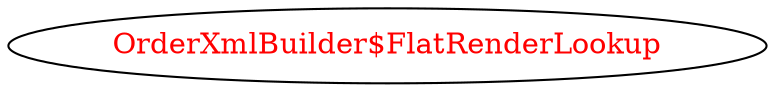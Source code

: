 digraph dependencyGraph {
 concentrate=true;
 ranksep="2.0";
 rankdir="LR"; 
 splines="ortho";
"OrderXmlBuilder$FlatRenderLookup" [fontcolor="red"];
}